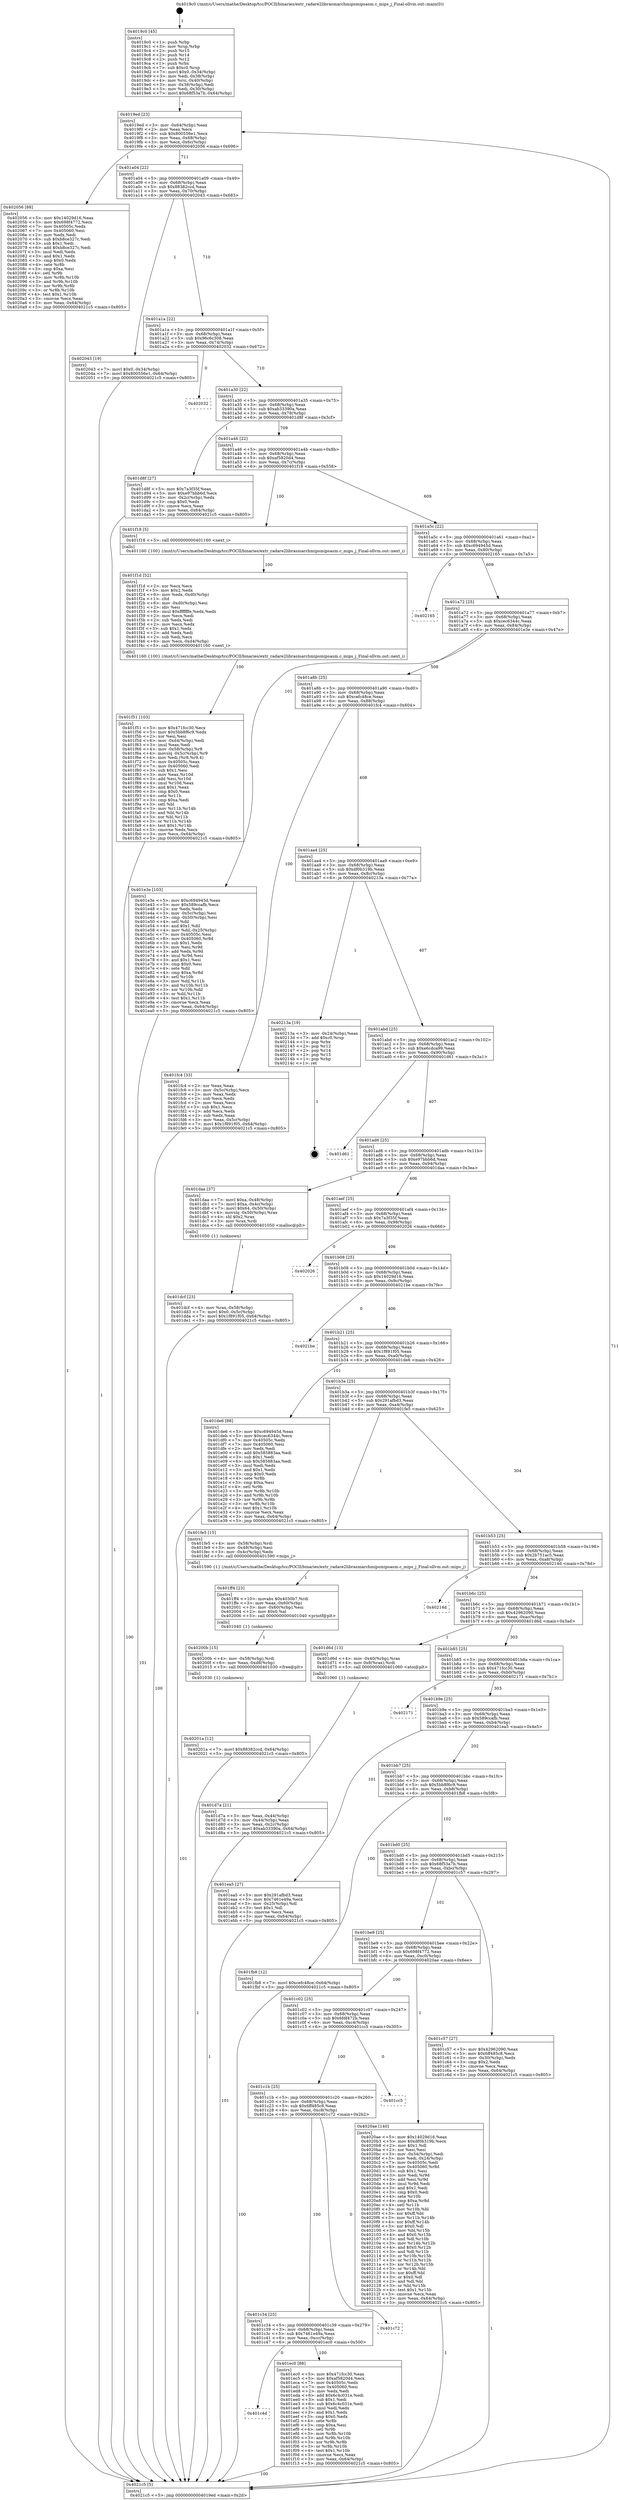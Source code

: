 digraph "0x4019c0" {
  label = "0x4019c0 (/mnt/c/Users/mathe/Desktop/tcc/POCII/binaries/extr_radare2librasmarchmipsmipsasm.c_mips_j_Final-ollvm.out::main(0))"
  labelloc = "t"
  node[shape=record]

  Entry [label="",width=0.3,height=0.3,shape=circle,fillcolor=black,style=filled]
  "0x4019ed" [label="{
     0x4019ed [23]\l
     | [instrs]\l
     &nbsp;&nbsp;0x4019ed \<+3\>: mov -0x64(%rbp),%eax\l
     &nbsp;&nbsp;0x4019f0 \<+2\>: mov %eax,%ecx\l
     &nbsp;&nbsp;0x4019f2 \<+6\>: sub $0x800556e1,%ecx\l
     &nbsp;&nbsp;0x4019f8 \<+3\>: mov %eax,-0x68(%rbp)\l
     &nbsp;&nbsp;0x4019fb \<+3\>: mov %ecx,-0x6c(%rbp)\l
     &nbsp;&nbsp;0x4019fe \<+6\>: je 0000000000402056 \<main+0x696\>\l
  }"]
  "0x402056" [label="{
     0x402056 [88]\l
     | [instrs]\l
     &nbsp;&nbsp;0x402056 \<+5\>: mov $0x14029d16,%eax\l
     &nbsp;&nbsp;0x40205b \<+5\>: mov $0x698f4772,%ecx\l
     &nbsp;&nbsp;0x402060 \<+7\>: mov 0x40505c,%edx\l
     &nbsp;&nbsp;0x402067 \<+7\>: mov 0x405060,%esi\l
     &nbsp;&nbsp;0x40206e \<+2\>: mov %edx,%edi\l
     &nbsp;&nbsp;0x402070 \<+6\>: sub $0xb8ce327c,%edi\l
     &nbsp;&nbsp;0x402076 \<+3\>: sub $0x1,%edi\l
     &nbsp;&nbsp;0x402079 \<+6\>: add $0xb8ce327c,%edi\l
     &nbsp;&nbsp;0x40207f \<+3\>: imul %edi,%edx\l
     &nbsp;&nbsp;0x402082 \<+3\>: and $0x1,%edx\l
     &nbsp;&nbsp;0x402085 \<+3\>: cmp $0x0,%edx\l
     &nbsp;&nbsp;0x402088 \<+4\>: sete %r8b\l
     &nbsp;&nbsp;0x40208c \<+3\>: cmp $0xa,%esi\l
     &nbsp;&nbsp;0x40208f \<+4\>: setl %r9b\l
     &nbsp;&nbsp;0x402093 \<+3\>: mov %r8b,%r10b\l
     &nbsp;&nbsp;0x402096 \<+3\>: and %r9b,%r10b\l
     &nbsp;&nbsp;0x402099 \<+3\>: xor %r9b,%r8b\l
     &nbsp;&nbsp;0x40209c \<+3\>: or %r8b,%r10b\l
     &nbsp;&nbsp;0x40209f \<+4\>: test $0x1,%r10b\l
     &nbsp;&nbsp;0x4020a3 \<+3\>: cmovne %ecx,%eax\l
     &nbsp;&nbsp;0x4020a6 \<+3\>: mov %eax,-0x64(%rbp)\l
     &nbsp;&nbsp;0x4020a9 \<+5\>: jmp 00000000004021c5 \<main+0x805\>\l
  }"]
  "0x401a04" [label="{
     0x401a04 [22]\l
     | [instrs]\l
     &nbsp;&nbsp;0x401a04 \<+5\>: jmp 0000000000401a09 \<main+0x49\>\l
     &nbsp;&nbsp;0x401a09 \<+3\>: mov -0x68(%rbp),%eax\l
     &nbsp;&nbsp;0x401a0c \<+5\>: sub $0x88382ccd,%eax\l
     &nbsp;&nbsp;0x401a11 \<+3\>: mov %eax,-0x70(%rbp)\l
     &nbsp;&nbsp;0x401a14 \<+6\>: je 0000000000402043 \<main+0x683\>\l
  }"]
  Exit [label="",width=0.3,height=0.3,shape=circle,fillcolor=black,style=filled,peripheries=2]
  "0x402043" [label="{
     0x402043 [19]\l
     | [instrs]\l
     &nbsp;&nbsp;0x402043 \<+7\>: movl $0x0,-0x34(%rbp)\l
     &nbsp;&nbsp;0x40204a \<+7\>: movl $0x800556e1,-0x64(%rbp)\l
     &nbsp;&nbsp;0x402051 \<+5\>: jmp 00000000004021c5 \<main+0x805\>\l
  }"]
  "0x401a1a" [label="{
     0x401a1a [22]\l
     | [instrs]\l
     &nbsp;&nbsp;0x401a1a \<+5\>: jmp 0000000000401a1f \<main+0x5f\>\l
     &nbsp;&nbsp;0x401a1f \<+3\>: mov -0x68(%rbp),%eax\l
     &nbsp;&nbsp;0x401a22 \<+5\>: sub $0x96c6c308,%eax\l
     &nbsp;&nbsp;0x401a27 \<+3\>: mov %eax,-0x74(%rbp)\l
     &nbsp;&nbsp;0x401a2a \<+6\>: je 0000000000402032 \<main+0x672\>\l
  }"]
  "0x40201a" [label="{
     0x40201a [12]\l
     | [instrs]\l
     &nbsp;&nbsp;0x40201a \<+7\>: movl $0x88382ccd,-0x64(%rbp)\l
     &nbsp;&nbsp;0x402021 \<+5\>: jmp 00000000004021c5 \<main+0x805\>\l
  }"]
  "0x402032" [label="{
     0x402032\l
  }", style=dashed]
  "0x401a30" [label="{
     0x401a30 [22]\l
     | [instrs]\l
     &nbsp;&nbsp;0x401a30 \<+5\>: jmp 0000000000401a35 \<main+0x75\>\l
     &nbsp;&nbsp;0x401a35 \<+3\>: mov -0x68(%rbp),%eax\l
     &nbsp;&nbsp;0x401a38 \<+5\>: sub $0xab33390a,%eax\l
     &nbsp;&nbsp;0x401a3d \<+3\>: mov %eax,-0x78(%rbp)\l
     &nbsp;&nbsp;0x401a40 \<+6\>: je 0000000000401d8f \<main+0x3cf\>\l
  }"]
  "0x40200b" [label="{
     0x40200b [15]\l
     | [instrs]\l
     &nbsp;&nbsp;0x40200b \<+4\>: mov -0x58(%rbp),%rdi\l
     &nbsp;&nbsp;0x40200f \<+6\>: mov %eax,-0xd8(%rbp)\l
     &nbsp;&nbsp;0x402015 \<+5\>: call 0000000000401030 \<free@plt\>\l
     | [calls]\l
     &nbsp;&nbsp;0x401030 \{1\} (unknown)\l
  }"]
  "0x401d8f" [label="{
     0x401d8f [27]\l
     | [instrs]\l
     &nbsp;&nbsp;0x401d8f \<+5\>: mov $0x7a3f35f,%eax\l
     &nbsp;&nbsp;0x401d94 \<+5\>: mov $0xe97bbb6d,%ecx\l
     &nbsp;&nbsp;0x401d99 \<+3\>: mov -0x2c(%rbp),%edx\l
     &nbsp;&nbsp;0x401d9c \<+3\>: cmp $0x0,%edx\l
     &nbsp;&nbsp;0x401d9f \<+3\>: cmove %ecx,%eax\l
     &nbsp;&nbsp;0x401da2 \<+3\>: mov %eax,-0x64(%rbp)\l
     &nbsp;&nbsp;0x401da5 \<+5\>: jmp 00000000004021c5 \<main+0x805\>\l
  }"]
  "0x401a46" [label="{
     0x401a46 [22]\l
     | [instrs]\l
     &nbsp;&nbsp;0x401a46 \<+5\>: jmp 0000000000401a4b \<main+0x8b\>\l
     &nbsp;&nbsp;0x401a4b \<+3\>: mov -0x68(%rbp),%eax\l
     &nbsp;&nbsp;0x401a4e \<+5\>: sub $0xaf5820d4,%eax\l
     &nbsp;&nbsp;0x401a53 \<+3\>: mov %eax,-0x7c(%rbp)\l
     &nbsp;&nbsp;0x401a56 \<+6\>: je 0000000000401f18 \<main+0x558\>\l
  }"]
  "0x401ff4" [label="{
     0x401ff4 [23]\l
     | [instrs]\l
     &nbsp;&nbsp;0x401ff4 \<+10\>: movabs $0x4030b7,%rdi\l
     &nbsp;&nbsp;0x401ffe \<+3\>: mov %eax,-0x60(%rbp)\l
     &nbsp;&nbsp;0x402001 \<+3\>: mov -0x60(%rbp),%esi\l
     &nbsp;&nbsp;0x402004 \<+2\>: mov $0x0,%al\l
     &nbsp;&nbsp;0x402006 \<+5\>: call 0000000000401040 \<printf@plt\>\l
     | [calls]\l
     &nbsp;&nbsp;0x401040 \{1\} (unknown)\l
  }"]
  "0x401f18" [label="{
     0x401f18 [5]\l
     | [instrs]\l
     &nbsp;&nbsp;0x401f18 \<+5\>: call 0000000000401160 \<next_i\>\l
     | [calls]\l
     &nbsp;&nbsp;0x401160 \{100\} (/mnt/c/Users/mathe/Desktop/tcc/POCII/binaries/extr_radare2librasmarchmipsmipsasm.c_mips_j_Final-ollvm.out::next_i)\l
  }"]
  "0x401a5c" [label="{
     0x401a5c [22]\l
     | [instrs]\l
     &nbsp;&nbsp;0x401a5c \<+5\>: jmp 0000000000401a61 \<main+0xa1\>\l
     &nbsp;&nbsp;0x401a61 \<+3\>: mov -0x68(%rbp),%eax\l
     &nbsp;&nbsp;0x401a64 \<+5\>: sub $0xc694945d,%eax\l
     &nbsp;&nbsp;0x401a69 \<+3\>: mov %eax,-0x80(%rbp)\l
     &nbsp;&nbsp;0x401a6c \<+6\>: je 0000000000402165 \<main+0x7a5\>\l
  }"]
  "0x401f51" [label="{
     0x401f51 [103]\l
     | [instrs]\l
     &nbsp;&nbsp;0x401f51 \<+5\>: mov $0x471fcc30,%ecx\l
     &nbsp;&nbsp;0x401f56 \<+5\>: mov $0x5bb8f6c9,%edx\l
     &nbsp;&nbsp;0x401f5b \<+2\>: xor %esi,%esi\l
     &nbsp;&nbsp;0x401f5d \<+6\>: mov -0xd4(%rbp),%edi\l
     &nbsp;&nbsp;0x401f63 \<+3\>: imul %eax,%edi\l
     &nbsp;&nbsp;0x401f66 \<+4\>: mov -0x58(%rbp),%r8\l
     &nbsp;&nbsp;0x401f6a \<+4\>: movslq -0x5c(%rbp),%r9\l
     &nbsp;&nbsp;0x401f6e \<+4\>: mov %edi,(%r8,%r9,4)\l
     &nbsp;&nbsp;0x401f72 \<+7\>: mov 0x40505c,%eax\l
     &nbsp;&nbsp;0x401f79 \<+7\>: mov 0x405060,%edi\l
     &nbsp;&nbsp;0x401f80 \<+3\>: sub $0x1,%esi\l
     &nbsp;&nbsp;0x401f83 \<+3\>: mov %eax,%r10d\l
     &nbsp;&nbsp;0x401f86 \<+3\>: add %esi,%r10d\l
     &nbsp;&nbsp;0x401f89 \<+4\>: imul %r10d,%eax\l
     &nbsp;&nbsp;0x401f8d \<+3\>: and $0x1,%eax\l
     &nbsp;&nbsp;0x401f90 \<+3\>: cmp $0x0,%eax\l
     &nbsp;&nbsp;0x401f93 \<+4\>: sete %r11b\l
     &nbsp;&nbsp;0x401f97 \<+3\>: cmp $0xa,%edi\l
     &nbsp;&nbsp;0x401f9a \<+3\>: setl %bl\l
     &nbsp;&nbsp;0x401f9d \<+3\>: mov %r11b,%r14b\l
     &nbsp;&nbsp;0x401fa0 \<+3\>: and %bl,%r14b\l
     &nbsp;&nbsp;0x401fa3 \<+3\>: xor %bl,%r11b\l
     &nbsp;&nbsp;0x401fa6 \<+3\>: or %r11b,%r14b\l
     &nbsp;&nbsp;0x401fa9 \<+4\>: test $0x1,%r14b\l
     &nbsp;&nbsp;0x401fad \<+3\>: cmovne %edx,%ecx\l
     &nbsp;&nbsp;0x401fb0 \<+3\>: mov %ecx,-0x64(%rbp)\l
     &nbsp;&nbsp;0x401fb3 \<+5\>: jmp 00000000004021c5 \<main+0x805\>\l
  }"]
  "0x402165" [label="{
     0x402165\l
  }", style=dashed]
  "0x401a72" [label="{
     0x401a72 [25]\l
     | [instrs]\l
     &nbsp;&nbsp;0x401a72 \<+5\>: jmp 0000000000401a77 \<main+0xb7\>\l
     &nbsp;&nbsp;0x401a77 \<+3\>: mov -0x68(%rbp),%eax\l
     &nbsp;&nbsp;0x401a7a \<+5\>: sub $0xcec6344c,%eax\l
     &nbsp;&nbsp;0x401a7f \<+6\>: mov %eax,-0x84(%rbp)\l
     &nbsp;&nbsp;0x401a85 \<+6\>: je 0000000000401e3e \<main+0x47e\>\l
  }"]
  "0x401f1d" [label="{
     0x401f1d [52]\l
     | [instrs]\l
     &nbsp;&nbsp;0x401f1d \<+2\>: xor %ecx,%ecx\l
     &nbsp;&nbsp;0x401f1f \<+5\>: mov $0x2,%edx\l
     &nbsp;&nbsp;0x401f24 \<+6\>: mov %edx,-0xd0(%rbp)\l
     &nbsp;&nbsp;0x401f2a \<+1\>: cltd\l
     &nbsp;&nbsp;0x401f2b \<+6\>: mov -0xd0(%rbp),%esi\l
     &nbsp;&nbsp;0x401f31 \<+2\>: idiv %esi\l
     &nbsp;&nbsp;0x401f33 \<+6\>: imul $0xfffffffe,%edx,%edx\l
     &nbsp;&nbsp;0x401f39 \<+2\>: mov %ecx,%edi\l
     &nbsp;&nbsp;0x401f3b \<+2\>: sub %edx,%edi\l
     &nbsp;&nbsp;0x401f3d \<+2\>: mov %ecx,%edx\l
     &nbsp;&nbsp;0x401f3f \<+3\>: sub $0x1,%edx\l
     &nbsp;&nbsp;0x401f42 \<+2\>: add %edx,%edi\l
     &nbsp;&nbsp;0x401f44 \<+2\>: sub %edi,%ecx\l
     &nbsp;&nbsp;0x401f46 \<+6\>: mov %ecx,-0xd4(%rbp)\l
     &nbsp;&nbsp;0x401f4c \<+5\>: call 0000000000401160 \<next_i\>\l
     | [calls]\l
     &nbsp;&nbsp;0x401160 \{100\} (/mnt/c/Users/mathe/Desktop/tcc/POCII/binaries/extr_radare2librasmarchmipsmipsasm.c_mips_j_Final-ollvm.out::next_i)\l
  }"]
  "0x401e3e" [label="{
     0x401e3e [103]\l
     | [instrs]\l
     &nbsp;&nbsp;0x401e3e \<+5\>: mov $0xc694945d,%eax\l
     &nbsp;&nbsp;0x401e43 \<+5\>: mov $0x589ccafb,%ecx\l
     &nbsp;&nbsp;0x401e48 \<+2\>: xor %edx,%edx\l
     &nbsp;&nbsp;0x401e4a \<+3\>: mov -0x5c(%rbp),%esi\l
     &nbsp;&nbsp;0x401e4d \<+3\>: cmp -0x50(%rbp),%esi\l
     &nbsp;&nbsp;0x401e50 \<+4\>: setl %dil\l
     &nbsp;&nbsp;0x401e54 \<+4\>: and $0x1,%dil\l
     &nbsp;&nbsp;0x401e58 \<+4\>: mov %dil,-0x25(%rbp)\l
     &nbsp;&nbsp;0x401e5c \<+7\>: mov 0x40505c,%esi\l
     &nbsp;&nbsp;0x401e63 \<+8\>: mov 0x405060,%r8d\l
     &nbsp;&nbsp;0x401e6b \<+3\>: sub $0x1,%edx\l
     &nbsp;&nbsp;0x401e6e \<+3\>: mov %esi,%r9d\l
     &nbsp;&nbsp;0x401e71 \<+3\>: add %edx,%r9d\l
     &nbsp;&nbsp;0x401e74 \<+4\>: imul %r9d,%esi\l
     &nbsp;&nbsp;0x401e78 \<+3\>: and $0x1,%esi\l
     &nbsp;&nbsp;0x401e7b \<+3\>: cmp $0x0,%esi\l
     &nbsp;&nbsp;0x401e7e \<+4\>: sete %dil\l
     &nbsp;&nbsp;0x401e82 \<+4\>: cmp $0xa,%r8d\l
     &nbsp;&nbsp;0x401e86 \<+4\>: setl %r10b\l
     &nbsp;&nbsp;0x401e8a \<+3\>: mov %dil,%r11b\l
     &nbsp;&nbsp;0x401e8d \<+3\>: and %r10b,%r11b\l
     &nbsp;&nbsp;0x401e90 \<+3\>: xor %r10b,%dil\l
     &nbsp;&nbsp;0x401e93 \<+3\>: or %dil,%r11b\l
     &nbsp;&nbsp;0x401e96 \<+4\>: test $0x1,%r11b\l
     &nbsp;&nbsp;0x401e9a \<+3\>: cmovne %ecx,%eax\l
     &nbsp;&nbsp;0x401e9d \<+3\>: mov %eax,-0x64(%rbp)\l
     &nbsp;&nbsp;0x401ea0 \<+5\>: jmp 00000000004021c5 \<main+0x805\>\l
  }"]
  "0x401a8b" [label="{
     0x401a8b [25]\l
     | [instrs]\l
     &nbsp;&nbsp;0x401a8b \<+5\>: jmp 0000000000401a90 \<main+0xd0\>\l
     &nbsp;&nbsp;0x401a90 \<+3\>: mov -0x68(%rbp),%eax\l
     &nbsp;&nbsp;0x401a93 \<+5\>: sub $0xcefc48ce,%eax\l
     &nbsp;&nbsp;0x401a98 \<+6\>: mov %eax,-0x88(%rbp)\l
     &nbsp;&nbsp;0x401a9e \<+6\>: je 0000000000401fc4 \<main+0x604\>\l
  }"]
  "0x401c4d" [label="{
     0x401c4d\l
  }", style=dashed]
  "0x401fc4" [label="{
     0x401fc4 [33]\l
     | [instrs]\l
     &nbsp;&nbsp;0x401fc4 \<+2\>: xor %eax,%eax\l
     &nbsp;&nbsp;0x401fc6 \<+3\>: mov -0x5c(%rbp),%ecx\l
     &nbsp;&nbsp;0x401fc9 \<+2\>: mov %eax,%edx\l
     &nbsp;&nbsp;0x401fcb \<+2\>: sub %ecx,%edx\l
     &nbsp;&nbsp;0x401fcd \<+2\>: mov %eax,%ecx\l
     &nbsp;&nbsp;0x401fcf \<+3\>: sub $0x1,%ecx\l
     &nbsp;&nbsp;0x401fd2 \<+2\>: add %ecx,%edx\l
     &nbsp;&nbsp;0x401fd4 \<+2\>: sub %edx,%eax\l
     &nbsp;&nbsp;0x401fd6 \<+3\>: mov %eax,-0x5c(%rbp)\l
     &nbsp;&nbsp;0x401fd9 \<+7\>: movl $0x1f891f05,-0x64(%rbp)\l
     &nbsp;&nbsp;0x401fe0 \<+5\>: jmp 00000000004021c5 \<main+0x805\>\l
  }"]
  "0x401aa4" [label="{
     0x401aa4 [25]\l
     | [instrs]\l
     &nbsp;&nbsp;0x401aa4 \<+5\>: jmp 0000000000401aa9 \<main+0xe9\>\l
     &nbsp;&nbsp;0x401aa9 \<+3\>: mov -0x68(%rbp),%eax\l
     &nbsp;&nbsp;0x401aac \<+5\>: sub $0xdf0b319b,%eax\l
     &nbsp;&nbsp;0x401ab1 \<+6\>: mov %eax,-0x8c(%rbp)\l
     &nbsp;&nbsp;0x401ab7 \<+6\>: je 000000000040213a \<main+0x77a\>\l
  }"]
  "0x401ec0" [label="{
     0x401ec0 [88]\l
     | [instrs]\l
     &nbsp;&nbsp;0x401ec0 \<+5\>: mov $0x471fcc30,%eax\l
     &nbsp;&nbsp;0x401ec5 \<+5\>: mov $0xaf5820d4,%ecx\l
     &nbsp;&nbsp;0x401eca \<+7\>: mov 0x40505c,%edx\l
     &nbsp;&nbsp;0x401ed1 \<+7\>: mov 0x405060,%esi\l
     &nbsp;&nbsp;0x401ed8 \<+2\>: mov %edx,%edi\l
     &nbsp;&nbsp;0x401eda \<+6\>: add $0x6c4c031e,%edi\l
     &nbsp;&nbsp;0x401ee0 \<+3\>: sub $0x1,%edi\l
     &nbsp;&nbsp;0x401ee3 \<+6\>: sub $0x6c4c031e,%edi\l
     &nbsp;&nbsp;0x401ee9 \<+3\>: imul %edi,%edx\l
     &nbsp;&nbsp;0x401eec \<+3\>: and $0x1,%edx\l
     &nbsp;&nbsp;0x401eef \<+3\>: cmp $0x0,%edx\l
     &nbsp;&nbsp;0x401ef2 \<+4\>: sete %r8b\l
     &nbsp;&nbsp;0x401ef6 \<+3\>: cmp $0xa,%esi\l
     &nbsp;&nbsp;0x401ef9 \<+4\>: setl %r9b\l
     &nbsp;&nbsp;0x401efd \<+3\>: mov %r8b,%r10b\l
     &nbsp;&nbsp;0x401f00 \<+3\>: and %r9b,%r10b\l
     &nbsp;&nbsp;0x401f03 \<+3\>: xor %r9b,%r8b\l
     &nbsp;&nbsp;0x401f06 \<+3\>: or %r8b,%r10b\l
     &nbsp;&nbsp;0x401f09 \<+4\>: test $0x1,%r10b\l
     &nbsp;&nbsp;0x401f0d \<+3\>: cmovne %ecx,%eax\l
     &nbsp;&nbsp;0x401f10 \<+3\>: mov %eax,-0x64(%rbp)\l
     &nbsp;&nbsp;0x401f13 \<+5\>: jmp 00000000004021c5 \<main+0x805\>\l
  }"]
  "0x40213a" [label="{
     0x40213a [19]\l
     | [instrs]\l
     &nbsp;&nbsp;0x40213a \<+3\>: mov -0x24(%rbp),%eax\l
     &nbsp;&nbsp;0x40213d \<+7\>: add $0xc0,%rsp\l
     &nbsp;&nbsp;0x402144 \<+1\>: pop %rbx\l
     &nbsp;&nbsp;0x402145 \<+2\>: pop %r12\l
     &nbsp;&nbsp;0x402147 \<+2\>: pop %r14\l
     &nbsp;&nbsp;0x402149 \<+2\>: pop %r15\l
     &nbsp;&nbsp;0x40214b \<+1\>: pop %rbp\l
     &nbsp;&nbsp;0x40214c \<+1\>: ret\l
  }"]
  "0x401abd" [label="{
     0x401abd [25]\l
     | [instrs]\l
     &nbsp;&nbsp;0x401abd \<+5\>: jmp 0000000000401ac2 \<main+0x102\>\l
     &nbsp;&nbsp;0x401ac2 \<+3\>: mov -0x68(%rbp),%eax\l
     &nbsp;&nbsp;0x401ac5 \<+5\>: sub $0xe6cdca99,%eax\l
     &nbsp;&nbsp;0x401aca \<+6\>: mov %eax,-0x90(%rbp)\l
     &nbsp;&nbsp;0x401ad0 \<+6\>: je 0000000000401d61 \<main+0x3a1\>\l
  }"]
  "0x401c34" [label="{
     0x401c34 [25]\l
     | [instrs]\l
     &nbsp;&nbsp;0x401c34 \<+5\>: jmp 0000000000401c39 \<main+0x279\>\l
     &nbsp;&nbsp;0x401c39 \<+3\>: mov -0x68(%rbp),%eax\l
     &nbsp;&nbsp;0x401c3c \<+5\>: sub $0x7461e49a,%eax\l
     &nbsp;&nbsp;0x401c41 \<+6\>: mov %eax,-0xcc(%rbp)\l
     &nbsp;&nbsp;0x401c47 \<+6\>: je 0000000000401ec0 \<main+0x500\>\l
  }"]
  "0x401d61" [label="{
     0x401d61\l
  }", style=dashed]
  "0x401ad6" [label="{
     0x401ad6 [25]\l
     | [instrs]\l
     &nbsp;&nbsp;0x401ad6 \<+5\>: jmp 0000000000401adb \<main+0x11b\>\l
     &nbsp;&nbsp;0x401adb \<+3\>: mov -0x68(%rbp),%eax\l
     &nbsp;&nbsp;0x401ade \<+5\>: sub $0xe97bbb6d,%eax\l
     &nbsp;&nbsp;0x401ae3 \<+6\>: mov %eax,-0x94(%rbp)\l
     &nbsp;&nbsp;0x401ae9 \<+6\>: je 0000000000401daa \<main+0x3ea\>\l
  }"]
  "0x401c72" [label="{
     0x401c72\l
  }", style=dashed]
  "0x401daa" [label="{
     0x401daa [37]\l
     | [instrs]\l
     &nbsp;&nbsp;0x401daa \<+7\>: movl $0xa,-0x48(%rbp)\l
     &nbsp;&nbsp;0x401db1 \<+7\>: movl $0xa,-0x4c(%rbp)\l
     &nbsp;&nbsp;0x401db8 \<+7\>: movl $0x64,-0x50(%rbp)\l
     &nbsp;&nbsp;0x401dbf \<+4\>: movslq -0x50(%rbp),%rax\l
     &nbsp;&nbsp;0x401dc3 \<+4\>: shl $0x2,%rax\l
     &nbsp;&nbsp;0x401dc7 \<+3\>: mov %rax,%rdi\l
     &nbsp;&nbsp;0x401dca \<+5\>: call 0000000000401050 \<malloc@plt\>\l
     | [calls]\l
     &nbsp;&nbsp;0x401050 \{1\} (unknown)\l
  }"]
  "0x401aef" [label="{
     0x401aef [25]\l
     | [instrs]\l
     &nbsp;&nbsp;0x401aef \<+5\>: jmp 0000000000401af4 \<main+0x134\>\l
     &nbsp;&nbsp;0x401af4 \<+3\>: mov -0x68(%rbp),%eax\l
     &nbsp;&nbsp;0x401af7 \<+5\>: sub $0x7a3f35f,%eax\l
     &nbsp;&nbsp;0x401afc \<+6\>: mov %eax,-0x98(%rbp)\l
     &nbsp;&nbsp;0x401b02 \<+6\>: je 0000000000402026 \<main+0x666\>\l
  }"]
  "0x401c1b" [label="{
     0x401c1b [25]\l
     | [instrs]\l
     &nbsp;&nbsp;0x401c1b \<+5\>: jmp 0000000000401c20 \<main+0x260\>\l
     &nbsp;&nbsp;0x401c20 \<+3\>: mov -0x68(%rbp),%eax\l
     &nbsp;&nbsp;0x401c23 \<+5\>: sub $0x6ff485c8,%eax\l
     &nbsp;&nbsp;0x401c28 \<+6\>: mov %eax,-0xc8(%rbp)\l
     &nbsp;&nbsp;0x401c2e \<+6\>: je 0000000000401c72 \<main+0x2b2\>\l
  }"]
  "0x402026" [label="{
     0x402026\l
  }", style=dashed]
  "0x401b08" [label="{
     0x401b08 [25]\l
     | [instrs]\l
     &nbsp;&nbsp;0x401b08 \<+5\>: jmp 0000000000401b0d \<main+0x14d\>\l
     &nbsp;&nbsp;0x401b0d \<+3\>: mov -0x68(%rbp),%eax\l
     &nbsp;&nbsp;0x401b10 \<+5\>: sub $0x14029d16,%eax\l
     &nbsp;&nbsp;0x401b15 \<+6\>: mov %eax,-0x9c(%rbp)\l
     &nbsp;&nbsp;0x401b1b \<+6\>: je 00000000004021be \<main+0x7fe\>\l
  }"]
  "0x401cc5" [label="{
     0x401cc5\l
  }", style=dashed]
  "0x4021be" [label="{
     0x4021be\l
  }", style=dashed]
  "0x401b21" [label="{
     0x401b21 [25]\l
     | [instrs]\l
     &nbsp;&nbsp;0x401b21 \<+5\>: jmp 0000000000401b26 \<main+0x166\>\l
     &nbsp;&nbsp;0x401b26 \<+3\>: mov -0x68(%rbp),%eax\l
     &nbsp;&nbsp;0x401b29 \<+5\>: sub $0x1f891f05,%eax\l
     &nbsp;&nbsp;0x401b2e \<+6\>: mov %eax,-0xa0(%rbp)\l
     &nbsp;&nbsp;0x401b34 \<+6\>: je 0000000000401de6 \<main+0x426\>\l
  }"]
  "0x401c02" [label="{
     0x401c02 [25]\l
     | [instrs]\l
     &nbsp;&nbsp;0x401c02 \<+5\>: jmp 0000000000401c07 \<main+0x247\>\l
     &nbsp;&nbsp;0x401c07 \<+3\>: mov -0x68(%rbp),%eax\l
     &nbsp;&nbsp;0x401c0a \<+5\>: sub $0x6fdf472b,%eax\l
     &nbsp;&nbsp;0x401c0f \<+6\>: mov %eax,-0xc4(%rbp)\l
     &nbsp;&nbsp;0x401c15 \<+6\>: je 0000000000401cc5 \<main+0x305\>\l
  }"]
  "0x401de6" [label="{
     0x401de6 [88]\l
     | [instrs]\l
     &nbsp;&nbsp;0x401de6 \<+5\>: mov $0xc694945d,%eax\l
     &nbsp;&nbsp;0x401deb \<+5\>: mov $0xcec6344c,%ecx\l
     &nbsp;&nbsp;0x401df0 \<+7\>: mov 0x40505c,%edx\l
     &nbsp;&nbsp;0x401df7 \<+7\>: mov 0x405060,%esi\l
     &nbsp;&nbsp;0x401dfe \<+2\>: mov %edx,%edi\l
     &nbsp;&nbsp;0x401e00 \<+6\>: add $0x585883aa,%edi\l
     &nbsp;&nbsp;0x401e06 \<+3\>: sub $0x1,%edi\l
     &nbsp;&nbsp;0x401e09 \<+6\>: sub $0x585883aa,%edi\l
     &nbsp;&nbsp;0x401e0f \<+3\>: imul %edi,%edx\l
     &nbsp;&nbsp;0x401e12 \<+3\>: and $0x1,%edx\l
     &nbsp;&nbsp;0x401e15 \<+3\>: cmp $0x0,%edx\l
     &nbsp;&nbsp;0x401e18 \<+4\>: sete %r8b\l
     &nbsp;&nbsp;0x401e1c \<+3\>: cmp $0xa,%esi\l
     &nbsp;&nbsp;0x401e1f \<+4\>: setl %r9b\l
     &nbsp;&nbsp;0x401e23 \<+3\>: mov %r8b,%r10b\l
     &nbsp;&nbsp;0x401e26 \<+3\>: and %r9b,%r10b\l
     &nbsp;&nbsp;0x401e29 \<+3\>: xor %r9b,%r8b\l
     &nbsp;&nbsp;0x401e2c \<+3\>: or %r8b,%r10b\l
     &nbsp;&nbsp;0x401e2f \<+4\>: test $0x1,%r10b\l
     &nbsp;&nbsp;0x401e33 \<+3\>: cmovne %ecx,%eax\l
     &nbsp;&nbsp;0x401e36 \<+3\>: mov %eax,-0x64(%rbp)\l
     &nbsp;&nbsp;0x401e39 \<+5\>: jmp 00000000004021c5 \<main+0x805\>\l
  }"]
  "0x401b3a" [label="{
     0x401b3a [25]\l
     | [instrs]\l
     &nbsp;&nbsp;0x401b3a \<+5\>: jmp 0000000000401b3f \<main+0x17f\>\l
     &nbsp;&nbsp;0x401b3f \<+3\>: mov -0x68(%rbp),%eax\l
     &nbsp;&nbsp;0x401b42 \<+5\>: sub $0x291afbd3,%eax\l
     &nbsp;&nbsp;0x401b47 \<+6\>: mov %eax,-0xa4(%rbp)\l
     &nbsp;&nbsp;0x401b4d \<+6\>: je 0000000000401fe5 \<main+0x625\>\l
  }"]
  "0x4020ae" [label="{
     0x4020ae [140]\l
     | [instrs]\l
     &nbsp;&nbsp;0x4020ae \<+5\>: mov $0x14029d16,%eax\l
     &nbsp;&nbsp;0x4020b3 \<+5\>: mov $0xdf0b319b,%ecx\l
     &nbsp;&nbsp;0x4020b8 \<+2\>: mov $0x1,%dl\l
     &nbsp;&nbsp;0x4020ba \<+2\>: xor %esi,%esi\l
     &nbsp;&nbsp;0x4020bc \<+3\>: mov -0x34(%rbp),%edi\l
     &nbsp;&nbsp;0x4020bf \<+3\>: mov %edi,-0x24(%rbp)\l
     &nbsp;&nbsp;0x4020c2 \<+7\>: mov 0x40505c,%edi\l
     &nbsp;&nbsp;0x4020c9 \<+8\>: mov 0x405060,%r8d\l
     &nbsp;&nbsp;0x4020d1 \<+3\>: sub $0x1,%esi\l
     &nbsp;&nbsp;0x4020d4 \<+3\>: mov %edi,%r9d\l
     &nbsp;&nbsp;0x4020d7 \<+3\>: add %esi,%r9d\l
     &nbsp;&nbsp;0x4020da \<+4\>: imul %r9d,%edi\l
     &nbsp;&nbsp;0x4020de \<+3\>: and $0x1,%edi\l
     &nbsp;&nbsp;0x4020e1 \<+3\>: cmp $0x0,%edi\l
     &nbsp;&nbsp;0x4020e4 \<+4\>: sete %r10b\l
     &nbsp;&nbsp;0x4020e8 \<+4\>: cmp $0xa,%r8d\l
     &nbsp;&nbsp;0x4020ec \<+4\>: setl %r11b\l
     &nbsp;&nbsp;0x4020f0 \<+3\>: mov %r10b,%bl\l
     &nbsp;&nbsp;0x4020f3 \<+3\>: xor $0xff,%bl\l
     &nbsp;&nbsp;0x4020f6 \<+3\>: mov %r11b,%r14b\l
     &nbsp;&nbsp;0x4020f9 \<+4\>: xor $0xff,%r14b\l
     &nbsp;&nbsp;0x4020fd \<+3\>: xor $0x0,%dl\l
     &nbsp;&nbsp;0x402100 \<+3\>: mov %bl,%r15b\l
     &nbsp;&nbsp;0x402103 \<+4\>: and $0x0,%r15b\l
     &nbsp;&nbsp;0x402107 \<+3\>: and %dl,%r10b\l
     &nbsp;&nbsp;0x40210a \<+3\>: mov %r14b,%r12b\l
     &nbsp;&nbsp;0x40210d \<+4\>: and $0x0,%r12b\l
     &nbsp;&nbsp;0x402111 \<+3\>: and %dl,%r11b\l
     &nbsp;&nbsp;0x402114 \<+3\>: or %r10b,%r15b\l
     &nbsp;&nbsp;0x402117 \<+3\>: or %r11b,%r12b\l
     &nbsp;&nbsp;0x40211a \<+3\>: xor %r12b,%r15b\l
     &nbsp;&nbsp;0x40211d \<+3\>: or %r14b,%bl\l
     &nbsp;&nbsp;0x402120 \<+3\>: xor $0xff,%bl\l
     &nbsp;&nbsp;0x402123 \<+3\>: or $0x0,%dl\l
     &nbsp;&nbsp;0x402126 \<+2\>: and %dl,%bl\l
     &nbsp;&nbsp;0x402128 \<+3\>: or %bl,%r15b\l
     &nbsp;&nbsp;0x40212b \<+4\>: test $0x1,%r15b\l
     &nbsp;&nbsp;0x40212f \<+3\>: cmovne %ecx,%eax\l
     &nbsp;&nbsp;0x402132 \<+3\>: mov %eax,-0x64(%rbp)\l
     &nbsp;&nbsp;0x402135 \<+5\>: jmp 00000000004021c5 \<main+0x805\>\l
  }"]
  "0x401fe5" [label="{
     0x401fe5 [15]\l
     | [instrs]\l
     &nbsp;&nbsp;0x401fe5 \<+4\>: mov -0x58(%rbp),%rdi\l
     &nbsp;&nbsp;0x401fe9 \<+3\>: mov -0x48(%rbp),%esi\l
     &nbsp;&nbsp;0x401fec \<+3\>: mov -0x4c(%rbp),%edx\l
     &nbsp;&nbsp;0x401fef \<+5\>: call 0000000000401590 \<mips_j\>\l
     | [calls]\l
     &nbsp;&nbsp;0x401590 \{1\} (/mnt/c/Users/mathe/Desktop/tcc/POCII/binaries/extr_radare2librasmarchmipsmipsasm.c_mips_j_Final-ollvm.out::mips_j)\l
  }"]
  "0x401b53" [label="{
     0x401b53 [25]\l
     | [instrs]\l
     &nbsp;&nbsp;0x401b53 \<+5\>: jmp 0000000000401b58 \<main+0x198\>\l
     &nbsp;&nbsp;0x401b58 \<+3\>: mov -0x68(%rbp),%eax\l
     &nbsp;&nbsp;0x401b5b \<+5\>: sub $0x2b751ac5,%eax\l
     &nbsp;&nbsp;0x401b60 \<+6\>: mov %eax,-0xa8(%rbp)\l
     &nbsp;&nbsp;0x401b66 \<+6\>: je 000000000040214d \<main+0x78d\>\l
  }"]
  "0x401dcf" [label="{
     0x401dcf [23]\l
     | [instrs]\l
     &nbsp;&nbsp;0x401dcf \<+4\>: mov %rax,-0x58(%rbp)\l
     &nbsp;&nbsp;0x401dd3 \<+7\>: movl $0x0,-0x5c(%rbp)\l
     &nbsp;&nbsp;0x401dda \<+7\>: movl $0x1f891f05,-0x64(%rbp)\l
     &nbsp;&nbsp;0x401de1 \<+5\>: jmp 00000000004021c5 \<main+0x805\>\l
  }"]
  "0x40214d" [label="{
     0x40214d\l
  }", style=dashed]
  "0x401b6c" [label="{
     0x401b6c [25]\l
     | [instrs]\l
     &nbsp;&nbsp;0x401b6c \<+5\>: jmp 0000000000401b71 \<main+0x1b1\>\l
     &nbsp;&nbsp;0x401b71 \<+3\>: mov -0x68(%rbp),%eax\l
     &nbsp;&nbsp;0x401b74 \<+5\>: sub $0x42962090,%eax\l
     &nbsp;&nbsp;0x401b79 \<+6\>: mov %eax,-0xac(%rbp)\l
     &nbsp;&nbsp;0x401b7f \<+6\>: je 0000000000401d6d \<main+0x3ad\>\l
  }"]
  "0x401d7a" [label="{
     0x401d7a [21]\l
     | [instrs]\l
     &nbsp;&nbsp;0x401d7a \<+3\>: mov %eax,-0x44(%rbp)\l
     &nbsp;&nbsp;0x401d7d \<+3\>: mov -0x44(%rbp),%eax\l
     &nbsp;&nbsp;0x401d80 \<+3\>: mov %eax,-0x2c(%rbp)\l
     &nbsp;&nbsp;0x401d83 \<+7\>: movl $0xab33390a,-0x64(%rbp)\l
     &nbsp;&nbsp;0x401d8a \<+5\>: jmp 00000000004021c5 \<main+0x805\>\l
  }"]
  "0x401d6d" [label="{
     0x401d6d [13]\l
     | [instrs]\l
     &nbsp;&nbsp;0x401d6d \<+4\>: mov -0x40(%rbp),%rax\l
     &nbsp;&nbsp;0x401d71 \<+4\>: mov 0x8(%rax),%rdi\l
     &nbsp;&nbsp;0x401d75 \<+5\>: call 0000000000401060 \<atoi@plt\>\l
     | [calls]\l
     &nbsp;&nbsp;0x401060 \{1\} (unknown)\l
  }"]
  "0x401b85" [label="{
     0x401b85 [25]\l
     | [instrs]\l
     &nbsp;&nbsp;0x401b85 \<+5\>: jmp 0000000000401b8a \<main+0x1ca\>\l
     &nbsp;&nbsp;0x401b8a \<+3\>: mov -0x68(%rbp),%eax\l
     &nbsp;&nbsp;0x401b8d \<+5\>: sub $0x471fcc30,%eax\l
     &nbsp;&nbsp;0x401b92 \<+6\>: mov %eax,-0xb0(%rbp)\l
     &nbsp;&nbsp;0x401b98 \<+6\>: je 0000000000402171 \<main+0x7b1\>\l
  }"]
  "0x4019c0" [label="{
     0x4019c0 [45]\l
     | [instrs]\l
     &nbsp;&nbsp;0x4019c0 \<+1\>: push %rbp\l
     &nbsp;&nbsp;0x4019c1 \<+3\>: mov %rsp,%rbp\l
     &nbsp;&nbsp;0x4019c4 \<+2\>: push %r15\l
     &nbsp;&nbsp;0x4019c6 \<+2\>: push %r14\l
     &nbsp;&nbsp;0x4019c8 \<+2\>: push %r12\l
     &nbsp;&nbsp;0x4019ca \<+1\>: push %rbx\l
     &nbsp;&nbsp;0x4019cb \<+7\>: sub $0xc0,%rsp\l
     &nbsp;&nbsp;0x4019d2 \<+7\>: movl $0x0,-0x34(%rbp)\l
     &nbsp;&nbsp;0x4019d9 \<+3\>: mov %edi,-0x38(%rbp)\l
     &nbsp;&nbsp;0x4019dc \<+4\>: mov %rsi,-0x40(%rbp)\l
     &nbsp;&nbsp;0x4019e0 \<+3\>: mov -0x38(%rbp),%edi\l
     &nbsp;&nbsp;0x4019e3 \<+3\>: mov %edi,-0x30(%rbp)\l
     &nbsp;&nbsp;0x4019e6 \<+7\>: movl $0x68f53a7b,-0x64(%rbp)\l
  }"]
  "0x402171" [label="{
     0x402171\l
  }", style=dashed]
  "0x401b9e" [label="{
     0x401b9e [25]\l
     | [instrs]\l
     &nbsp;&nbsp;0x401b9e \<+5\>: jmp 0000000000401ba3 \<main+0x1e3\>\l
     &nbsp;&nbsp;0x401ba3 \<+3\>: mov -0x68(%rbp),%eax\l
     &nbsp;&nbsp;0x401ba6 \<+5\>: sub $0x589ccafb,%eax\l
     &nbsp;&nbsp;0x401bab \<+6\>: mov %eax,-0xb4(%rbp)\l
     &nbsp;&nbsp;0x401bb1 \<+6\>: je 0000000000401ea5 \<main+0x4e5\>\l
  }"]
  "0x4021c5" [label="{
     0x4021c5 [5]\l
     | [instrs]\l
     &nbsp;&nbsp;0x4021c5 \<+5\>: jmp 00000000004019ed \<main+0x2d\>\l
  }"]
  "0x401ea5" [label="{
     0x401ea5 [27]\l
     | [instrs]\l
     &nbsp;&nbsp;0x401ea5 \<+5\>: mov $0x291afbd3,%eax\l
     &nbsp;&nbsp;0x401eaa \<+5\>: mov $0x7461e49a,%ecx\l
     &nbsp;&nbsp;0x401eaf \<+3\>: mov -0x25(%rbp),%dl\l
     &nbsp;&nbsp;0x401eb2 \<+3\>: test $0x1,%dl\l
     &nbsp;&nbsp;0x401eb5 \<+3\>: cmovne %ecx,%eax\l
     &nbsp;&nbsp;0x401eb8 \<+3\>: mov %eax,-0x64(%rbp)\l
     &nbsp;&nbsp;0x401ebb \<+5\>: jmp 00000000004021c5 \<main+0x805\>\l
  }"]
  "0x401bb7" [label="{
     0x401bb7 [25]\l
     | [instrs]\l
     &nbsp;&nbsp;0x401bb7 \<+5\>: jmp 0000000000401bbc \<main+0x1fc\>\l
     &nbsp;&nbsp;0x401bbc \<+3\>: mov -0x68(%rbp),%eax\l
     &nbsp;&nbsp;0x401bbf \<+5\>: sub $0x5bb8f6c9,%eax\l
     &nbsp;&nbsp;0x401bc4 \<+6\>: mov %eax,-0xb8(%rbp)\l
     &nbsp;&nbsp;0x401bca \<+6\>: je 0000000000401fb8 \<main+0x5f8\>\l
  }"]
  "0x401be9" [label="{
     0x401be9 [25]\l
     | [instrs]\l
     &nbsp;&nbsp;0x401be9 \<+5\>: jmp 0000000000401bee \<main+0x22e\>\l
     &nbsp;&nbsp;0x401bee \<+3\>: mov -0x68(%rbp),%eax\l
     &nbsp;&nbsp;0x401bf1 \<+5\>: sub $0x698f4772,%eax\l
     &nbsp;&nbsp;0x401bf6 \<+6\>: mov %eax,-0xc0(%rbp)\l
     &nbsp;&nbsp;0x401bfc \<+6\>: je 00000000004020ae \<main+0x6ee\>\l
  }"]
  "0x401fb8" [label="{
     0x401fb8 [12]\l
     | [instrs]\l
     &nbsp;&nbsp;0x401fb8 \<+7\>: movl $0xcefc48ce,-0x64(%rbp)\l
     &nbsp;&nbsp;0x401fbf \<+5\>: jmp 00000000004021c5 \<main+0x805\>\l
  }"]
  "0x401bd0" [label="{
     0x401bd0 [25]\l
     | [instrs]\l
     &nbsp;&nbsp;0x401bd0 \<+5\>: jmp 0000000000401bd5 \<main+0x215\>\l
     &nbsp;&nbsp;0x401bd5 \<+3\>: mov -0x68(%rbp),%eax\l
     &nbsp;&nbsp;0x401bd8 \<+5\>: sub $0x68f53a7b,%eax\l
     &nbsp;&nbsp;0x401bdd \<+6\>: mov %eax,-0xbc(%rbp)\l
     &nbsp;&nbsp;0x401be3 \<+6\>: je 0000000000401c57 \<main+0x297\>\l
  }"]
  "0x401c57" [label="{
     0x401c57 [27]\l
     | [instrs]\l
     &nbsp;&nbsp;0x401c57 \<+5\>: mov $0x42962090,%eax\l
     &nbsp;&nbsp;0x401c5c \<+5\>: mov $0x6ff485c8,%ecx\l
     &nbsp;&nbsp;0x401c61 \<+3\>: mov -0x30(%rbp),%edx\l
     &nbsp;&nbsp;0x401c64 \<+3\>: cmp $0x2,%edx\l
     &nbsp;&nbsp;0x401c67 \<+3\>: cmovne %ecx,%eax\l
     &nbsp;&nbsp;0x401c6a \<+3\>: mov %eax,-0x64(%rbp)\l
     &nbsp;&nbsp;0x401c6d \<+5\>: jmp 00000000004021c5 \<main+0x805\>\l
  }"]
  Entry -> "0x4019c0" [label=" 1"]
  "0x4019ed" -> "0x402056" [label=" 1"]
  "0x4019ed" -> "0x401a04" [label=" 711"]
  "0x40213a" -> Exit [label=" 1"]
  "0x401a04" -> "0x402043" [label=" 1"]
  "0x401a04" -> "0x401a1a" [label=" 710"]
  "0x4020ae" -> "0x4021c5" [label=" 1"]
  "0x401a1a" -> "0x402032" [label=" 0"]
  "0x401a1a" -> "0x401a30" [label=" 710"]
  "0x402056" -> "0x4021c5" [label=" 1"]
  "0x401a30" -> "0x401d8f" [label=" 1"]
  "0x401a30" -> "0x401a46" [label=" 709"]
  "0x402043" -> "0x4021c5" [label=" 1"]
  "0x401a46" -> "0x401f18" [label=" 100"]
  "0x401a46" -> "0x401a5c" [label=" 609"]
  "0x40201a" -> "0x4021c5" [label=" 1"]
  "0x401a5c" -> "0x402165" [label=" 0"]
  "0x401a5c" -> "0x401a72" [label=" 609"]
  "0x40200b" -> "0x40201a" [label=" 1"]
  "0x401a72" -> "0x401e3e" [label=" 101"]
  "0x401a72" -> "0x401a8b" [label=" 508"]
  "0x401ff4" -> "0x40200b" [label=" 1"]
  "0x401a8b" -> "0x401fc4" [label=" 100"]
  "0x401a8b" -> "0x401aa4" [label=" 408"]
  "0x401fe5" -> "0x401ff4" [label=" 1"]
  "0x401aa4" -> "0x40213a" [label=" 1"]
  "0x401aa4" -> "0x401abd" [label=" 407"]
  "0x401fc4" -> "0x4021c5" [label=" 100"]
  "0x401abd" -> "0x401d61" [label=" 0"]
  "0x401abd" -> "0x401ad6" [label=" 407"]
  "0x401f51" -> "0x4021c5" [label=" 100"]
  "0x401ad6" -> "0x401daa" [label=" 1"]
  "0x401ad6" -> "0x401aef" [label=" 406"]
  "0x401f1d" -> "0x401f51" [label=" 100"]
  "0x401aef" -> "0x402026" [label=" 0"]
  "0x401aef" -> "0x401b08" [label=" 406"]
  "0x401ec0" -> "0x4021c5" [label=" 100"]
  "0x401b08" -> "0x4021be" [label=" 0"]
  "0x401b08" -> "0x401b21" [label=" 406"]
  "0x401c34" -> "0x401c4d" [label=" 0"]
  "0x401b21" -> "0x401de6" [label=" 101"]
  "0x401b21" -> "0x401b3a" [label=" 305"]
  "0x401fb8" -> "0x4021c5" [label=" 100"]
  "0x401b3a" -> "0x401fe5" [label=" 1"]
  "0x401b3a" -> "0x401b53" [label=" 304"]
  "0x401c1b" -> "0x401c34" [label=" 100"]
  "0x401b53" -> "0x40214d" [label=" 0"]
  "0x401b53" -> "0x401b6c" [label=" 304"]
  "0x401f18" -> "0x401f1d" [label=" 100"]
  "0x401b6c" -> "0x401d6d" [label=" 1"]
  "0x401b6c" -> "0x401b85" [label=" 303"]
  "0x401c02" -> "0x401c1b" [label=" 100"]
  "0x401b85" -> "0x402171" [label=" 0"]
  "0x401b85" -> "0x401b9e" [label=" 303"]
  "0x401c02" -> "0x401cc5" [label=" 0"]
  "0x401b9e" -> "0x401ea5" [label=" 101"]
  "0x401b9e" -> "0x401bb7" [label=" 202"]
  "0x401c34" -> "0x401ec0" [label=" 100"]
  "0x401bb7" -> "0x401fb8" [label=" 100"]
  "0x401bb7" -> "0x401bd0" [label=" 102"]
  "0x401be9" -> "0x401c02" [label=" 100"]
  "0x401bd0" -> "0x401c57" [label=" 1"]
  "0x401bd0" -> "0x401be9" [label=" 101"]
  "0x401c57" -> "0x4021c5" [label=" 1"]
  "0x4019c0" -> "0x4019ed" [label=" 1"]
  "0x4021c5" -> "0x4019ed" [label=" 711"]
  "0x401d6d" -> "0x401d7a" [label=" 1"]
  "0x401d7a" -> "0x4021c5" [label=" 1"]
  "0x401d8f" -> "0x4021c5" [label=" 1"]
  "0x401daa" -> "0x401dcf" [label=" 1"]
  "0x401dcf" -> "0x4021c5" [label=" 1"]
  "0x401de6" -> "0x4021c5" [label=" 101"]
  "0x401e3e" -> "0x4021c5" [label=" 101"]
  "0x401ea5" -> "0x4021c5" [label=" 101"]
  "0x401c1b" -> "0x401c72" [label=" 0"]
  "0x401be9" -> "0x4020ae" [label=" 1"]
}
